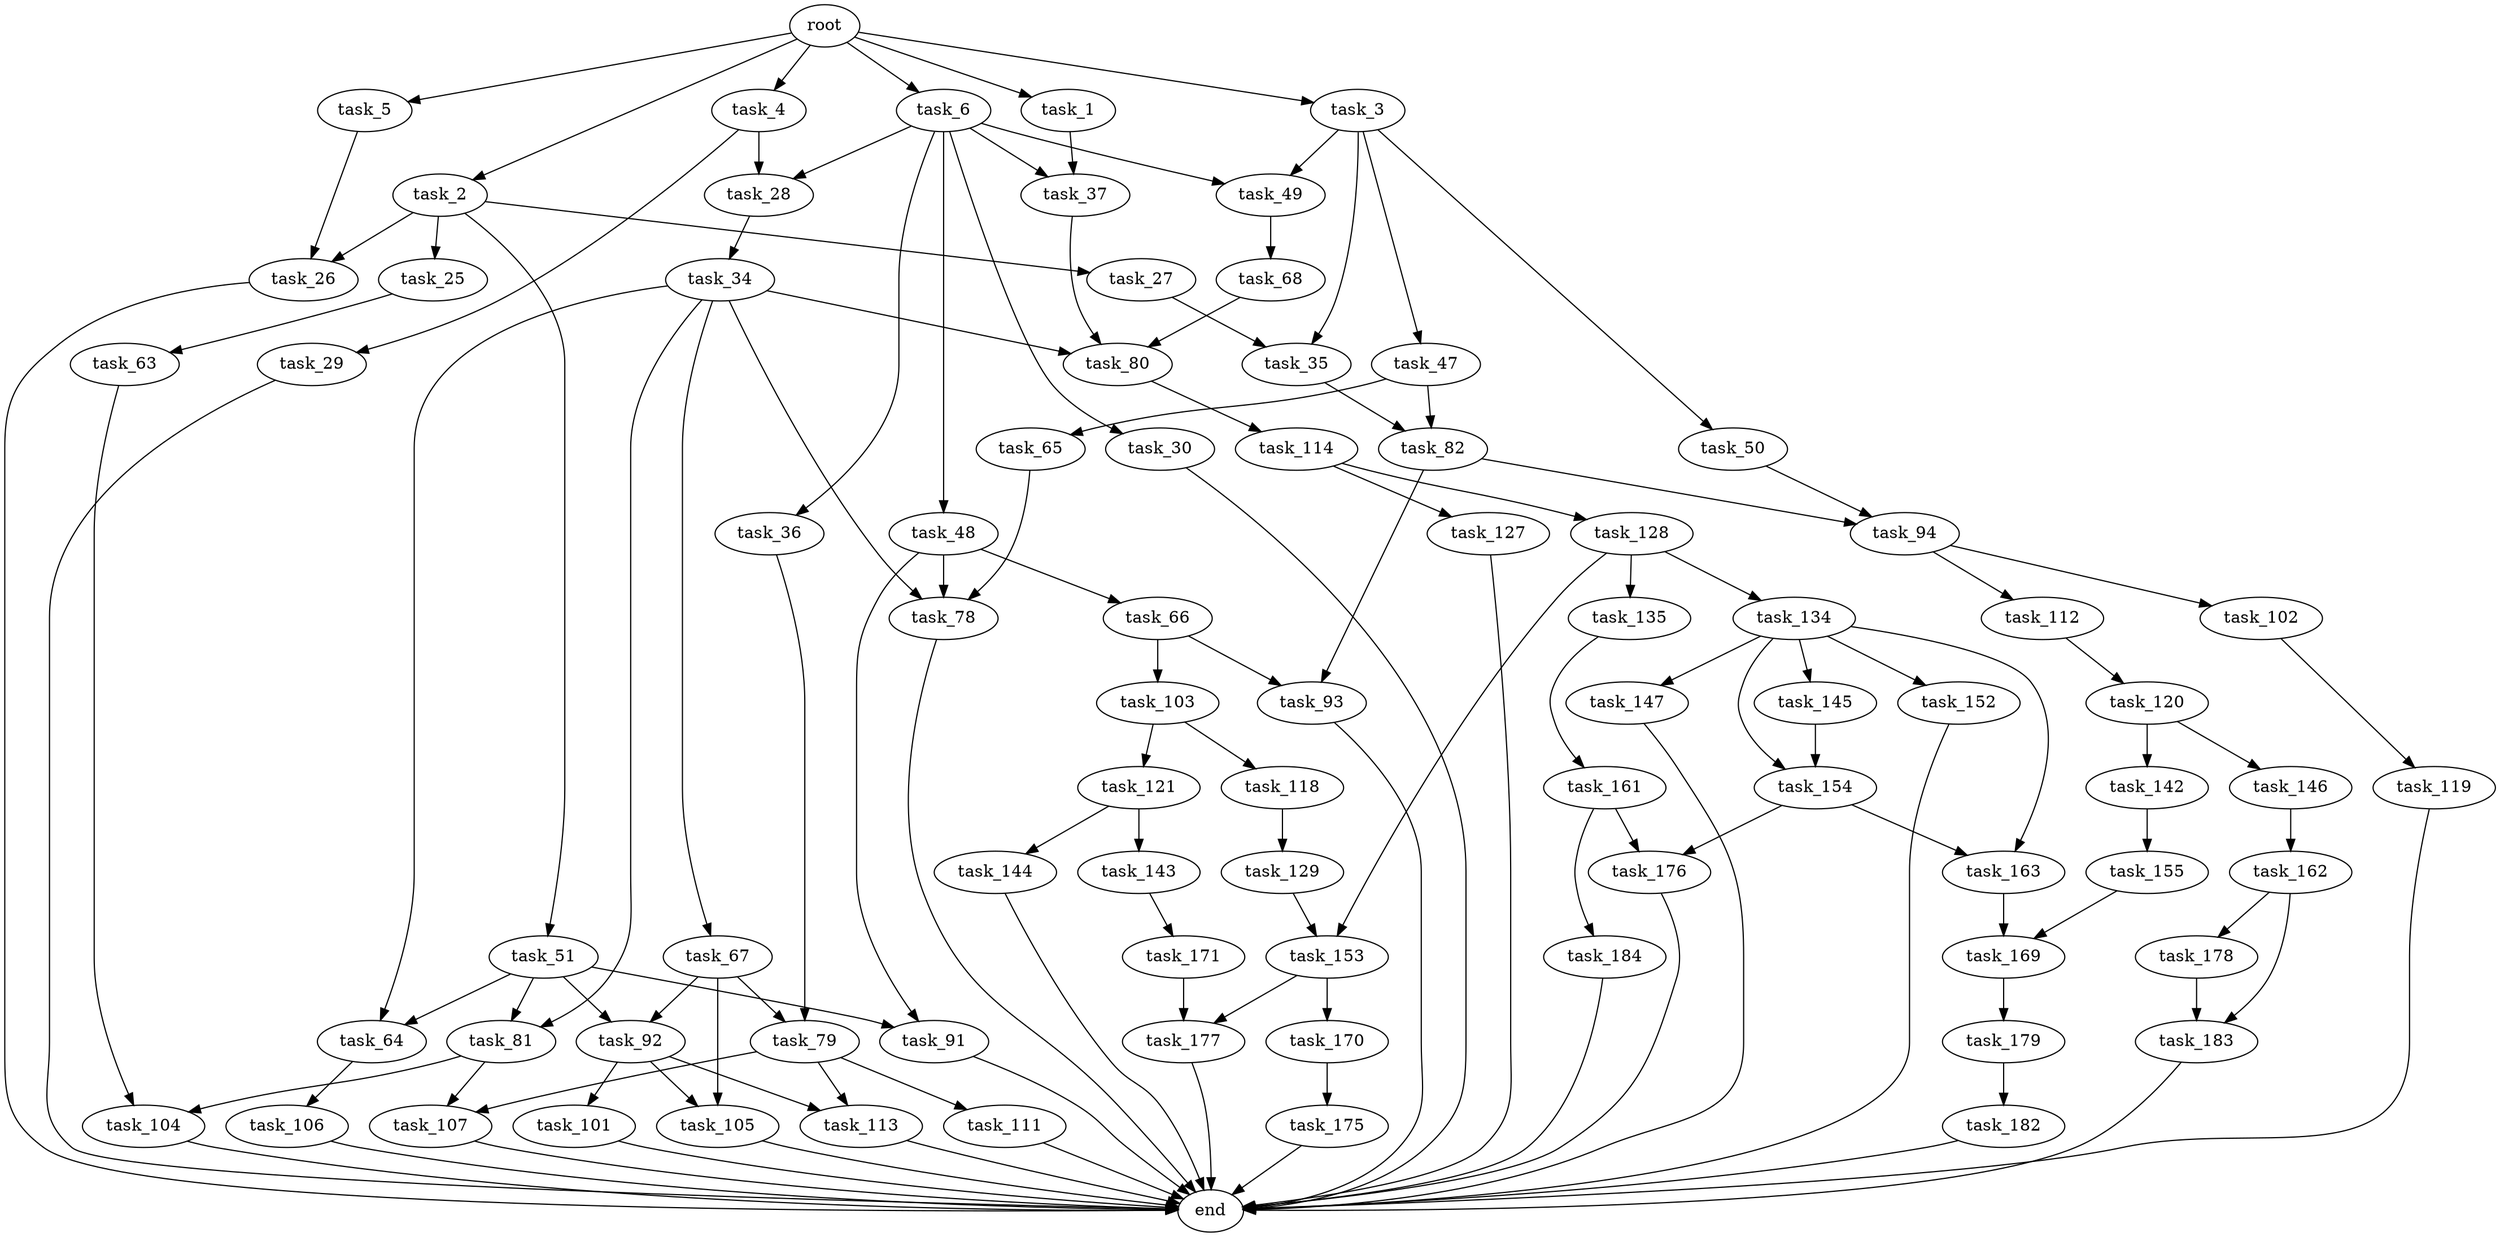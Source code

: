 digraph G {
  root [size="0.000000"];
  task_1 [size="43066247338.000000"];
  task_2 [size="258284769084.000000"];
  task_3 [size="1364441536.000000"];
  task_4 [size="68719476736.000000"];
  task_5 [size="68719476736.000000"];
  task_6 [size="792017534.000000"];
  task_25 [size="7267594719.000000"];
  task_26 [size="368293445632.000000"];
  task_27 [size="8589934592.000000"];
  task_28 [size="815551350.000000"];
  task_29 [size="153087895025.000000"];
  task_30 [size="1591910655.000000"];
  task_34 [size="30283262373.000000"];
  task_35 [size="143380682405.000000"];
  task_36 [size="4526052069.000000"];
  task_37 [size="134217728000.000000"];
  task_47 [size="6101751629.000000"];
  task_48 [size="22945491712.000000"];
  task_49 [size="8721990476.000000"];
  task_50 [size="12483255867.000000"];
  task_51 [size="8589934592.000000"];
  task_63 [size="8589934592.000000"];
  task_64 [size="28991029248.000000"];
  task_65 [size="549755813888.000000"];
  task_66 [size="68719476736.000000"];
  task_67 [size="24909725460.000000"];
  task_68 [size="7838709091.000000"];
  task_78 [size="368293445632.000000"];
  task_79 [size="252820633815.000000"];
  task_80 [size="782757789696.000000"];
  task_81 [size="134217728000.000000"];
  task_82 [size="68719476736.000000"];
  task_91 [size="36268087940.000000"];
  task_92 [size="231928233984.000000"];
  task_93 [size="244230308078.000000"];
  task_94 [size="68719476736.000000"];
  task_101 [size="31747935058.000000"];
  task_102 [size="231928233984.000000"];
  task_103 [size="782757789696.000000"];
  task_104 [size="19460154850.000000"];
  task_105 [size="475511088446.000000"];
  task_106 [size="134217728000.000000"];
  task_107 [size="6130386511.000000"];
  task_111 [size="416593861286.000000"];
  task_112 [size="40238217019.000000"];
  task_113 [size="13379585941.000000"];
  task_114 [size="3374749688.000000"];
  task_118 [size="164410717279.000000"];
  task_119 [size="8589934592.000000"];
  task_120 [size="8589934592.000000"];
  task_121 [size="134217728000.000000"];
  task_127 [size="68719476736.000000"];
  task_128 [size="11179188572.000000"];
  task_129 [size="549755813888.000000"];
  task_134 [size="264665160977.000000"];
  task_135 [size="8589934592.000000"];
  task_142 [size="44283877669.000000"];
  task_143 [size="1073741824000.000000"];
  task_144 [size="7666413513.000000"];
  task_145 [size="549755813888.000000"];
  task_146 [size="12137182664.000000"];
  task_147 [size="8589934592.000000"];
  task_152 [size="330840905890.000000"];
  task_153 [size="8994165864.000000"];
  task_154 [size="3778416375.000000"];
  task_155 [size="22499928260.000000"];
  task_161 [size="479820623.000000"];
  task_162 [size="639677171924.000000"];
  task_163 [size="9028154946.000000"];
  task_169 [size="1359143808.000000"];
  task_170 [size="6245377991.000000"];
  task_171 [size="134217728000.000000"];
  task_175 [size="8340837854.000000"];
  task_176 [size="1082538810.000000"];
  task_177 [size="68719476736.000000"];
  task_178 [size="14726785754.000000"];
  task_179 [size="768509991500.000000"];
  task_182 [size="231928233984.000000"];
  task_183 [size="18539096291.000000"];
  task_184 [size="159010795383.000000"];
  end [size="0.000000"];

  root -> task_1 [size="1.000000"];
  root -> task_2 [size="1.000000"];
  root -> task_3 [size="1.000000"];
  root -> task_4 [size="1.000000"];
  root -> task_5 [size="1.000000"];
  root -> task_6 [size="1.000000"];
  task_1 -> task_37 [size="33554432.000000"];
  task_2 -> task_25 [size="838860800.000000"];
  task_2 -> task_26 [size="838860800.000000"];
  task_2 -> task_27 [size="838860800.000000"];
  task_2 -> task_51 [size="838860800.000000"];
  task_3 -> task_35 [size="33554432.000000"];
  task_3 -> task_47 [size="33554432.000000"];
  task_3 -> task_49 [size="33554432.000000"];
  task_3 -> task_50 [size="33554432.000000"];
  task_4 -> task_28 [size="134217728.000000"];
  task_4 -> task_29 [size="134217728.000000"];
  task_5 -> task_26 [size="134217728.000000"];
  task_6 -> task_28 [size="33554432.000000"];
  task_6 -> task_30 [size="33554432.000000"];
  task_6 -> task_36 [size="33554432.000000"];
  task_6 -> task_37 [size="33554432.000000"];
  task_6 -> task_48 [size="33554432.000000"];
  task_6 -> task_49 [size="33554432.000000"];
  task_25 -> task_63 [size="134217728.000000"];
  task_26 -> end [size="1.000000"];
  task_27 -> task_35 [size="33554432.000000"];
  task_28 -> task_34 [size="33554432.000000"];
  task_29 -> end [size="1.000000"];
  task_30 -> end [size="1.000000"];
  task_34 -> task_64 [size="838860800.000000"];
  task_34 -> task_67 [size="838860800.000000"];
  task_34 -> task_78 [size="838860800.000000"];
  task_34 -> task_80 [size="838860800.000000"];
  task_34 -> task_81 [size="838860800.000000"];
  task_35 -> task_82 [size="411041792.000000"];
  task_36 -> task_79 [size="209715200.000000"];
  task_37 -> task_80 [size="209715200.000000"];
  task_47 -> task_65 [size="209715200.000000"];
  task_47 -> task_82 [size="209715200.000000"];
  task_48 -> task_66 [size="679477248.000000"];
  task_48 -> task_78 [size="679477248.000000"];
  task_48 -> task_91 [size="679477248.000000"];
  task_49 -> task_68 [size="536870912.000000"];
  task_50 -> task_94 [size="209715200.000000"];
  task_51 -> task_64 [size="33554432.000000"];
  task_51 -> task_81 [size="33554432.000000"];
  task_51 -> task_91 [size="33554432.000000"];
  task_51 -> task_92 [size="33554432.000000"];
  task_63 -> task_104 [size="33554432.000000"];
  task_64 -> task_106 [size="75497472.000000"];
  task_65 -> task_78 [size="536870912.000000"];
  task_66 -> task_93 [size="134217728.000000"];
  task_66 -> task_103 [size="134217728.000000"];
  task_67 -> task_79 [size="411041792.000000"];
  task_67 -> task_92 [size="411041792.000000"];
  task_67 -> task_105 [size="411041792.000000"];
  task_68 -> task_80 [size="134217728.000000"];
  task_78 -> end [size="1.000000"];
  task_79 -> task_107 [size="209715200.000000"];
  task_79 -> task_111 [size="209715200.000000"];
  task_79 -> task_113 [size="209715200.000000"];
  task_80 -> task_114 [size="679477248.000000"];
  task_81 -> task_104 [size="209715200.000000"];
  task_81 -> task_107 [size="209715200.000000"];
  task_82 -> task_93 [size="134217728.000000"];
  task_82 -> task_94 [size="134217728.000000"];
  task_91 -> end [size="1.000000"];
  task_92 -> task_101 [size="301989888.000000"];
  task_92 -> task_105 [size="301989888.000000"];
  task_92 -> task_113 [size="301989888.000000"];
  task_93 -> end [size="1.000000"];
  task_94 -> task_102 [size="134217728.000000"];
  task_94 -> task_112 [size="134217728.000000"];
  task_101 -> end [size="1.000000"];
  task_102 -> task_119 [size="301989888.000000"];
  task_103 -> task_118 [size="679477248.000000"];
  task_103 -> task_121 [size="679477248.000000"];
  task_104 -> end [size="1.000000"];
  task_105 -> end [size="1.000000"];
  task_106 -> end [size="1.000000"];
  task_107 -> end [size="1.000000"];
  task_111 -> end [size="1.000000"];
  task_112 -> task_120 [size="838860800.000000"];
  task_113 -> end [size="1.000000"];
  task_114 -> task_127 [size="75497472.000000"];
  task_114 -> task_128 [size="75497472.000000"];
  task_118 -> task_129 [size="209715200.000000"];
  task_119 -> end [size="1.000000"];
  task_120 -> task_142 [size="33554432.000000"];
  task_120 -> task_146 [size="33554432.000000"];
  task_121 -> task_143 [size="209715200.000000"];
  task_121 -> task_144 [size="209715200.000000"];
  task_127 -> end [size="1.000000"];
  task_128 -> task_134 [size="209715200.000000"];
  task_128 -> task_135 [size="209715200.000000"];
  task_128 -> task_153 [size="209715200.000000"];
  task_129 -> task_153 [size="536870912.000000"];
  task_134 -> task_145 [size="679477248.000000"];
  task_134 -> task_147 [size="679477248.000000"];
  task_134 -> task_152 [size="679477248.000000"];
  task_134 -> task_154 [size="679477248.000000"];
  task_134 -> task_163 [size="679477248.000000"];
  task_135 -> task_161 [size="33554432.000000"];
  task_142 -> task_155 [size="838860800.000000"];
  task_143 -> task_171 [size="838860800.000000"];
  task_144 -> end [size="1.000000"];
  task_145 -> task_154 [size="536870912.000000"];
  task_146 -> task_162 [size="838860800.000000"];
  task_147 -> end [size="1.000000"];
  task_152 -> end [size="1.000000"];
  task_153 -> task_170 [size="301989888.000000"];
  task_153 -> task_177 [size="301989888.000000"];
  task_154 -> task_163 [size="134217728.000000"];
  task_154 -> task_176 [size="134217728.000000"];
  task_155 -> task_169 [size="411041792.000000"];
  task_161 -> task_176 [size="33554432.000000"];
  task_161 -> task_184 [size="33554432.000000"];
  task_162 -> task_178 [size="536870912.000000"];
  task_162 -> task_183 [size="536870912.000000"];
  task_163 -> task_169 [size="679477248.000000"];
  task_169 -> task_179 [size="33554432.000000"];
  task_170 -> task_175 [size="411041792.000000"];
  task_171 -> task_177 [size="209715200.000000"];
  task_175 -> end [size="1.000000"];
  task_176 -> end [size="1.000000"];
  task_177 -> end [size="1.000000"];
  task_178 -> task_183 [size="301989888.000000"];
  task_179 -> task_182 [size="679477248.000000"];
  task_182 -> end [size="1.000000"];
  task_183 -> end [size="1.000000"];
  task_184 -> end [size="1.000000"];
}

